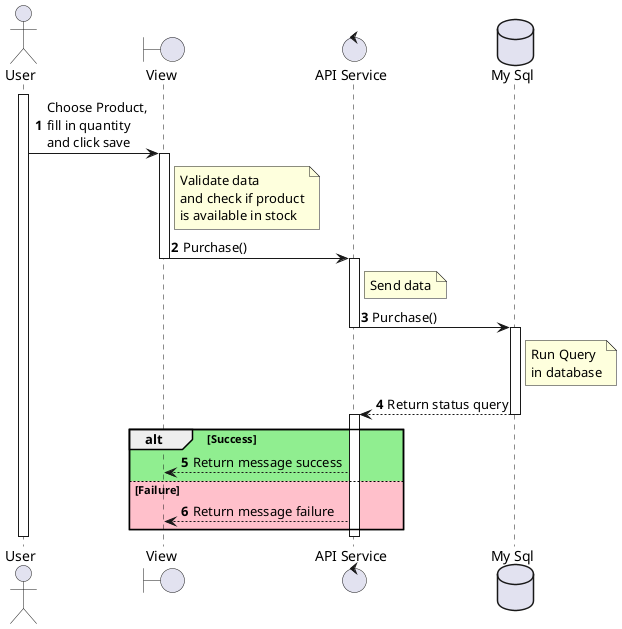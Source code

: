 @startuml sequenceDiagram_Purchase
actor User
boundary "View" as View
control "API Service" as APIService
database "My Sql" as DB

autonumber
activate User
User -> View : Choose Product,\nfill in quantity\nand click save
activate View
note right of View: Validate data\nand check if product\nis available in stock
View -> APIService : Purchase()
deactivate View
activate APIService
note right of APIService: Send data
APIService -> DB : Purchase()
deactivate APIService
activate DB
note right of DB: Run Query\nin database
DB --> APIService : Return status query
deactivate DB
activate APIService
alt #LightGreen Success
    APIService --> View : Return message success
else #Pink Failure
    APIService --> View : Return message failure
end
deactivate User
deactivate APIService
@enduml
